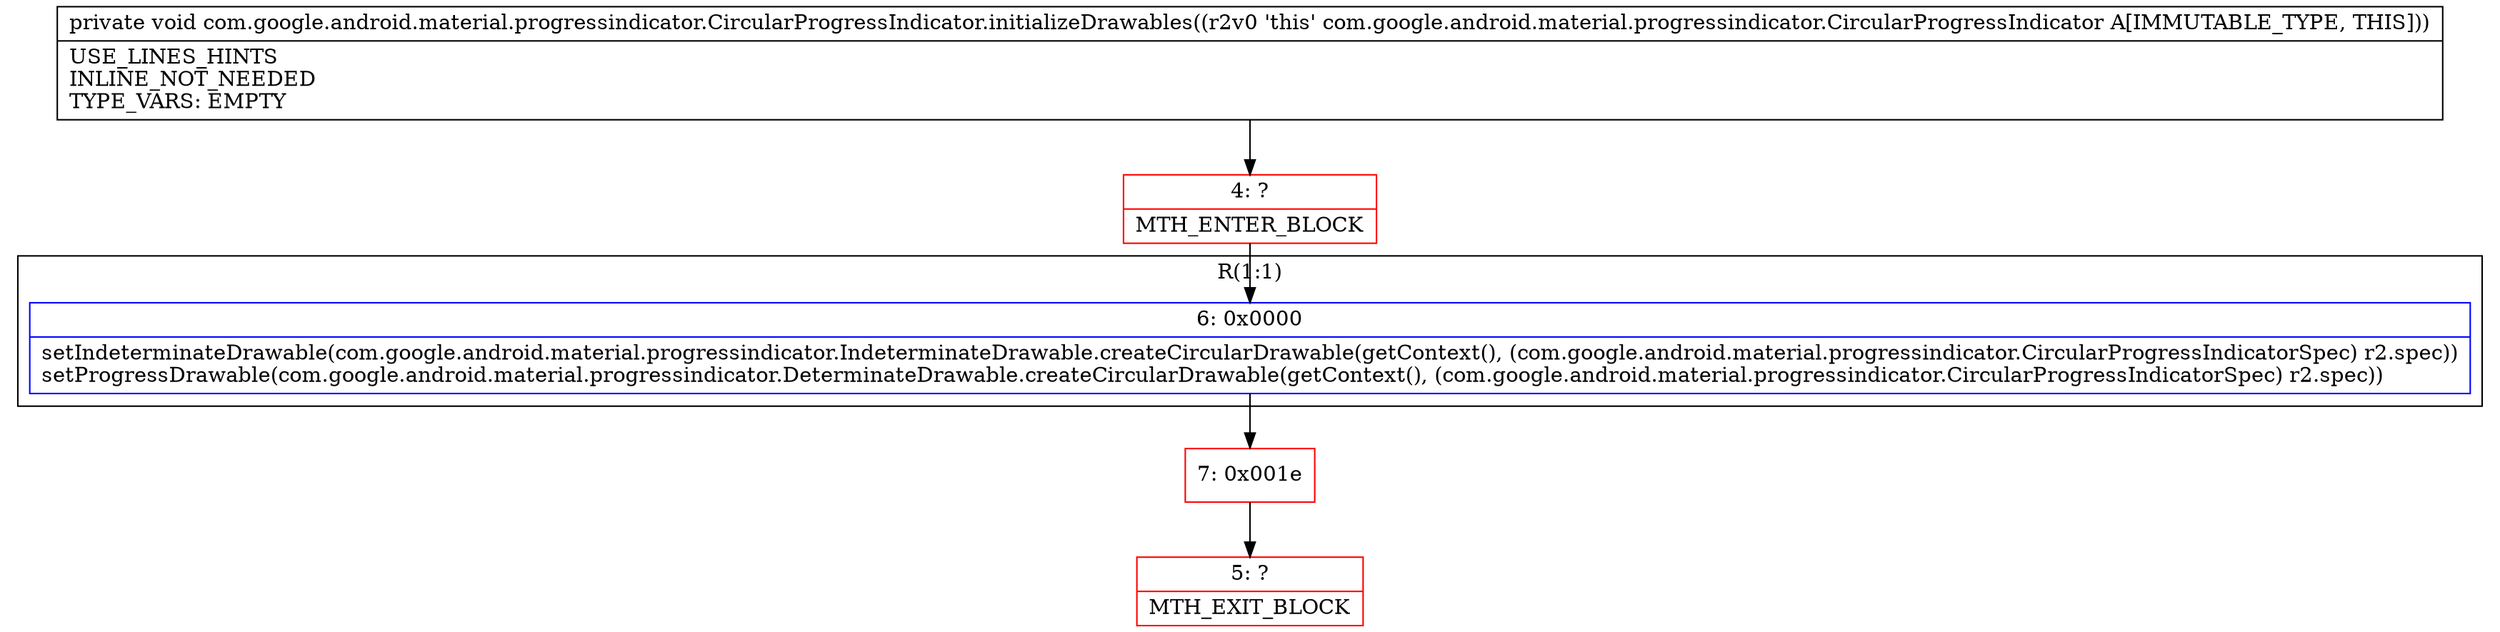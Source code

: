 digraph "CFG forcom.google.android.material.progressindicator.CircularProgressIndicator.initializeDrawables()V" {
subgraph cluster_Region_2126389296 {
label = "R(1:1)";
node [shape=record,color=blue];
Node_6 [shape=record,label="{6\:\ 0x0000|setIndeterminateDrawable(com.google.android.material.progressindicator.IndeterminateDrawable.createCircularDrawable(getContext(), (com.google.android.material.progressindicator.CircularProgressIndicatorSpec) r2.spec))\lsetProgressDrawable(com.google.android.material.progressindicator.DeterminateDrawable.createCircularDrawable(getContext(), (com.google.android.material.progressindicator.CircularProgressIndicatorSpec) r2.spec))\l}"];
}
Node_4 [shape=record,color=red,label="{4\:\ ?|MTH_ENTER_BLOCK\l}"];
Node_7 [shape=record,color=red,label="{7\:\ 0x001e}"];
Node_5 [shape=record,color=red,label="{5\:\ ?|MTH_EXIT_BLOCK\l}"];
MethodNode[shape=record,label="{private void com.google.android.material.progressindicator.CircularProgressIndicator.initializeDrawables((r2v0 'this' com.google.android.material.progressindicator.CircularProgressIndicator A[IMMUTABLE_TYPE, THIS]))  | USE_LINES_HINTS\lINLINE_NOT_NEEDED\lTYPE_VARS: EMPTY\l}"];
MethodNode -> Node_4;Node_6 -> Node_7;
Node_4 -> Node_6;
Node_7 -> Node_5;
}

